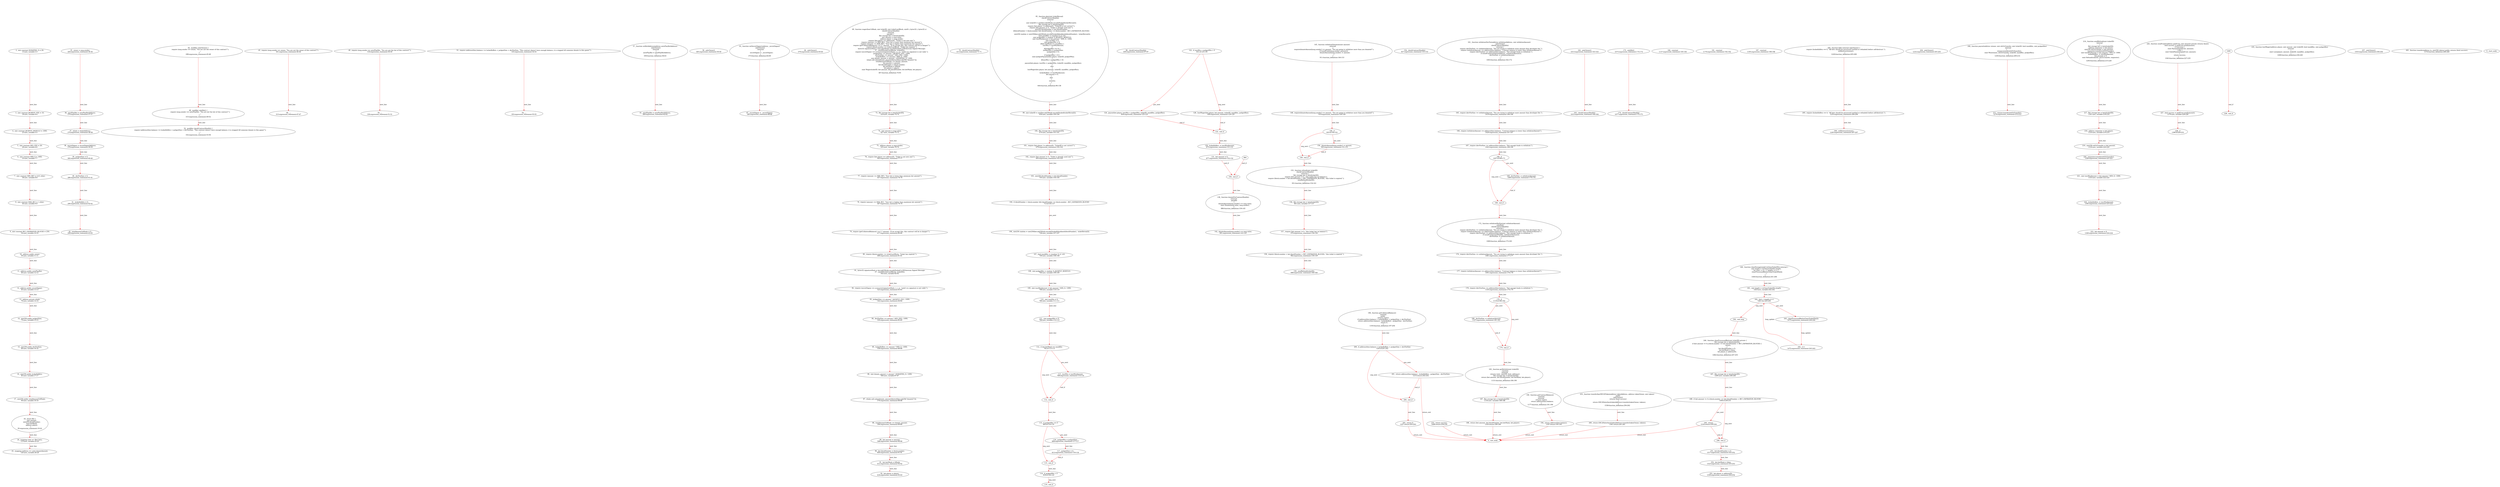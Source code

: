digraph  {
13 [label="2_ uint constant DONATING_X = 20;\n13-new_variable-3-3", method="", type_label=new_variable];
18 [label="3_ uint constant JACKPOT_FEE = 10;\n18-new_variable-4-4", method="", type_label=new_variable];
23 [label="4_ uint constant JACKPOT_MODULO = 1000;\n23-new_variable-5-5", method="", type_label=new_variable];
28 [label="5_ uint constant DEV_FEE = 20;\n28-new_variable-6-6", method="", type_label=new_variable];
33 [label="6_ uint constant WIN_X = 1900;\n33-new_variable-7-7", method="", type_label=new_variable];
38 [label="7_ uint constant MIN_BET = 0.01 ether;\n38-new_variable-8-8", method="", type_label=new_variable];
44 [label="8_ uint constant MAX_BET = 1 ether;\n44-new_variable-9-9", method="", type_label=new_variable];
50 [label="9_ uint constant BET_EXPIRATION_BLOCKS = 250;\n50-new_variable-10-10", method="", type_label=new_variable];
55 [label="10_ address public owner;\n55-new_variable-11-11", method="", type_label=new_variable];
60 [label="11_ address public autoPlayBot;\n60-new_variable-12-12", method="", type_label=new_variable];
65 [label="12_ address public secretSigner;\n65-new_variable-13-13", method="", type_label=new_variable];
70 [label="13_ address private whale;\n70-new_variable-14-14", method="", type_label=new_variable];
75 [label="14_ uint256 public jackpotSize;\n75-new_variable-15-15", method="", type_label=new_variable];
80 [label="15_ uint256 public devFeeSize;\n80-new_variable-16-16", method="", type_label=new_variable];
85 [label="16_ uint256 public lockedInBets;\n85-new_variable-17-17", method="", type_label=new_variable];
90 [label="17_ uint256 public totalAmountToWhale;\n90-new_variable-18-18", method="", type_label=new_variable];
95 [label="18_ struct Bet {\n        uint amount;\n        uint256 blockNumber;\n        bool betMask;\n        address player;\n    }\n95-expression_statement-19-24", method="Bet()", type_label=expression_statement];
113 [label="24_ mapping (uint => Bet) bets;\n113-new_variable-25-25", method="", type_label=new_variable];
120 [label="25_ mapping (address => uint) donateAmount;\n120-new_variable-26-26", method="", type_label=new_variable];
264 [label="35_ owner = msg.sender;\n264-expression_statement-36-36", method="", type_label=expression_statement];
270 [label="36_ autoPlayBot = autoPlayBotAddress;\n270-expression_statement-37-37", method="", type_label=expression_statement];
274 [label="37_ whale = whaleAddress;\n274-expression_statement-38-38", method="", type_label=expression_statement];
278 [label="38_ secretSigner = secretSignerAddress;\n278-expression_statement-39-39", method="", type_label=expression_statement];
282 [label="39_ jackpotSize = 0;\n282-expression_statement-40-40", method="", type_label=expression_statement];
286 [label="40_ devFeeSize = 0;\n286-expression_statement-41-41", method="", type_label=expression_statement];
290 [label="41_ lockedInBets = 0;\n290-expression_statement-42-42", method="", type_label=expression_statement];
294 [label="42_ totalAmountToWhale = 0;\n294-expression_statement-43-43", method="", type_label=expression_statement];
298 [label="44_ modifier onlyOwner() {\n        require (msg.sender == owner, \"You are not the owner of this contract!\");\n        _;\n    }\n298-expression_statement-45-48", method="", type_label=expression_statement];
301 [label="45_ require (msg.sender == owner, \"You are not the owner of this contract!\");\n301-expression_statement-46-46", method="", type_label=expression_statement];
313 [label="46_ _;\n313-expression_statement-47-47", method="", type_label=expression_statement];
315 [label="48_ modifier onlyBot() {\n        require (msg.sender == autoPlayBot, \"You are not the bot of this contract!\");\n        _;\n    }\n315-expression_statement-49-52", method="", type_label=expression_statement];
318 [label="49_ require (msg.sender == autoPlayBot, \"You are not the bot of this contract!\");\n318-expression_statement-50-50", method="", type_label=expression_statement];
330 [label="50_ _;\n330-expression_statement-51-51", method="", type_label=expression_statement];
332 [label="52_ modifier checkContractHealth() {\n        require (address(this).balance >= lockedInBets + jackpotSize + devFeeSize, \"This contract doesn't have enough balance, it is stopped till someone donate to this game!\");\n        _;\n    }\n332-expression_statement-53-56", method="", type_label=expression_statement];
335 [label="53_ require (address(this).balance >= lockedInBets + jackpotSize + devFeeSize, \"This contract doesn't have enough balance, it is stopped till someone donate to this game!\");\n335-expression_statement-54-54", method="", type_label=expression_statement];
353 [label="54_ _;\n353-expression_statement-55-55", method="", type_label=expression_statement];
359 [label="57_ function setBotAddress(address autoPlayBotAddress)\n    onlyOwner() \n    external \n    {\n        autoPlayBot = autoPlayBotAddress;\n    }\n359-function_definition-58-63", method="setBotAddress(address autoPlayBotAddress)", type_label=function_definition];
365 [label="58_ onlyOwner()\n365-expression_statement-59-59", method="setBotAddress(address autoPlayBotAddress)", type_label=expression_statement];
369 [label="61_ autoPlayBot = autoPlayBotAddress;\n369-expression_statement-62-62", method="setBotAddress(address autoPlayBotAddress)", type_label=expression_statement];
373 [label="63_ function setSecretSigner(address _secretSigner)\n    onlyOwner()  \n    external\n    {\n        secretSigner = _secretSigner;\n    }\n373-function_definition-64-69", method="setSecretSigner(address _secretSigner)", type_label=function_definition];
379 [label="64_ onlyOwner()\n379-expression_statement-65-65", method="setSecretSigner(address _secretSigner)", type_label=expression_statement];
383 [label="67_ secretSigner = _secretSigner;\n383-expression_statement-68-68", method="setSecretSigner(address _secretSigner)", type_label=expression_statement];
387 [label="69_ function wager(bool bMask, uint ticketID, uint ticketLastBlock, uint8 v, bytes32 r, bytes32 s)  \n    checkContractHealth()\n    external\n    payable { \n        Bet storage bet = bets[ticketID];\n        uint amount = msg.value;\n        address player = msg.sender;\n        require (bet.player == address(0), \"Ticket is not new one!\");\n        require (amount >= MIN_BET, \"Your bet is lower than minimum bet amount\");\n        require (amount <= MAX_BET, \"Your bet is higher than maximum bet amount\");\n        require (getCollateralBalance() >= 2 * amount, \"If we accept this, this contract will be in danger!\");\n        require (block.number <= ticketLastBlock, \"Ticket has expired.\");\n        bytes32 signatureHash = keccak256(abi.encodePacked('\x19Ethereum Signed Message:\n37', uint40(ticketLastBlock), ticketID));\n        require (secretSigner == ecrecover(signatureHash, v, r, s), \"web3 vrs signature is not valid.\");\n        jackpotSize += amount * JACKPOT_FEE / 1000;\n        devFeeSize += amount * DEV_FEE / 1000;\n        lockedInBets += amount * WIN_X / 1000;\n        uint donate_amount = amount * DONATING_X / 1000;\n        whale.call.value(donate_amount)(bytes4(keccak256(\"donate()\")));\n        totalAmountToWhale += donate_amount;\n        bet.amount = amount;\n        bet.blockNumber = block.number;\n        bet.betMask = bMask;\n        bet.player = player;\n        emit Wager(ticketID, bet.amount, bet.blockNumber, bet.betMask, bet.player);\n    }\n387-function_definition-70-95", method="wager(bool bMask,uint ticketID,uint ticketLastBlock,uint8 v,bytes32 r,bytes32 s)", type_label=function_definition];
413 [label="70_ checkContractHealth()\n413-expression_statement-71-71", method="wager(bool bMask,uint ticketID,uint ticketLastBlock,uint8 v,bytes32 r,bytes32 s)", type_label=expression_statement];
418 [label="73_ Bet storage bet = bets[ticketID];\n418-new_variable-74-74", method="wager(bool bMask,uint ticketID,uint ticketLastBlock,uint8 v,bytes32 r,bytes32 s)", type_label=new_variable];
427 [label="74_ uint amount = msg.value;\n427-new_variable-75-75", method="wager(bool bMask,uint ticketID,uint ticketLastBlock,uint8 v,bytes32 r,bytes32 s)", type_label=new_variable];
435 [label="75_ address player = msg.sender;\n435-new_variable-76-76", method="wager(bool bMask,uint ticketID,uint ticketLastBlock,uint8 v,bytes32 r,bytes32 s)", type_label=new_variable];
443 [label="76_ require (bet.player == address(0), \"Ticket is not new one!\");\n443-expression_statement-77-77", method="wager(bool bMask,uint ticketID,uint ticketLastBlock,uint8 v,bytes32 r,bytes32 s)", type_label=expression_statement];
457 [label="77_ require (amount >= MIN_BET, \"Your bet is lower than minimum bet amount\");\n457-expression_statement-78-78", method="wager(bool bMask,uint ticketID,uint ticketLastBlock,uint8 v,bytes32 r,bytes32 s)", type_label=expression_statement];
467 [label="78_ require (amount <= MAX_BET, \"Your bet is higher than maximum bet amount\");\n467-expression_statement-79-79", method="wager(bool bMask,uint ticketID,uint ticketLastBlock,uint8 v,bytes32 r,bytes32 s)", type_label=expression_statement];
477 [label="79_ require (getCollateralBalance() >= 2 * amount, \"If we accept this, this contract will be in danger!\");\n477-expression_statement-80-80", method="wager(bool bMask,uint ticketID,uint ticketLastBlock,uint8 v,bytes32 r,bytes32 s)", type_label=expression_statement];
490 [label="80_ require (block.number <= ticketLastBlock, \"Ticket has expired.\");\n490-expression_statement-81-81", method="wager(bool bMask,uint ticketID,uint ticketLastBlock,uint8 v,bytes32 r,bytes32 s)", type_label=expression_statement];
502 [label="81_ bytes32 signatureHash = keccak256(abi.encodePacked('\x19Ethereum Signed Message:\n37', uint40(ticketLastBlock), ticketID));\n502-new_variable-82-82", method="wager(bool bMask,uint ticketID,uint ticketLastBlock,uint8 v,bytes32 r,bytes32 s)", type_label=new_variable];
523 [label="82_ require (secretSigner == ecrecover(signatureHash, v, r, s), \"web3 vrs signature is not valid.\");\n523-expression_statement-83-83", method="wager(bool bMask,uint ticketID,uint ticketLastBlock,uint8 v,bytes32 r,bytes32 s)", type_label=expression_statement];
542 [label="83_ jackpotSize += amount * JACKPOT_FEE / 1000;\n542-expression_statement-84-84", method="wager(bool bMask,uint ticketID,uint ticketLastBlock,uint8 v,bytes32 r,bytes32 s)", type_label=expression_statement];
550 [label="84_ devFeeSize += amount * DEV_FEE / 1000;\n550-expression_statement-85-85", method="wager(bool bMask,uint ticketID,uint ticketLastBlock,uint8 v,bytes32 r,bytes32 s)", type_label=expression_statement];
558 [label="85_ lockedInBets += amount * WIN_X / 1000;\n558-expression_statement-86-86", method="wager(bool bMask,uint ticketID,uint ticketLastBlock,uint8 v,bytes32 r,bytes32 s)", type_label=expression_statement];
566 [label="86_ uint donate_amount = amount * DONATING_X / 1000;\n566-new_variable-87-87", method="wager(bool bMask,uint ticketID,uint ticketLastBlock,uint8 v,bytes32 r,bytes32 s)", type_label=new_variable];
576 [label="87_ whale.call.value(donate_amount)(bytes4(keccak256(\"donate()\")));\n576-expression_statement-88-88", method="wager(bool bMask,uint ticketID,uint ticketLastBlock,uint8 v,bytes32 r,bytes32 s)", type_label=expression_statement];
594 [label="88_ totalAmountToWhale += donate_amount;\n594-expression_statement-89-89", method="wager(bool bMask,uint ticketID,uint ticketLastBlock,uint8 v,bytes32 r,bytes32 s)", type_label=expression_statement];
598 [label="89_ bet.amount = amount;\n598-expression_statement-90-90", method="wager(bool bMask,uint ticketID,uint ticketLastBlock,uint8 v,bytes32 r,bytes32 s)", type_label=expression_statement];
604 [label="90_ bet.blockNumber = block.number;\n604-expression_statement-91-91", method="wager(bool bMask,uint ticketID,uint ticketLastBlock,uint8 v,bytes32 r,bytes32 s)", type_label=expression_statement];
612 [label="91_ bet.betMask = bMask;\n612-expression_statement-92-92", method="wager(bool bMask,uint ticketID,uint ticketLastBlock,uint8 v,bytes32 r,bytes32 s)", type_label=expression_statement];
618 [label="92_ bet.player = player;\n618-expression_statement-93-93", method="wager(bool bMask,uint ticketID,uint ticketLastBlock,uint8 v,bytes32 r,bytes32 s)", type_label=expression_statement];
644 [label="95_ function play(uint ticketReveal)\n    checkContractHealth()\n    external\n    {\n        uint ticketID = uint(keccak256(abi.encodePacked(ticketReveal)));\n        Bet storage bet = bets[ticketID];\n        require (bet.player != address(0), \"TicketID is not correct!\");\n        require (bet.amount != 0, \"Ticket is already used one!\");\n        uint256 blockNumber = bet.blockNumber;\n        if(blockNumber < block.number && blockNumber >= block.number - BET_EXPIRATION_BLOCKS)\n        {\n            uint256 random = uint256(keccak256(abi.encodePacked(blockhash(blockNumber),  ticketReveal)));\n            bool maskRes = (random % 2) !=0;\n            uint jackpotRes = random % JACKPOT_MODULO;\n            uint tossWinAmount = bet.amount * WIN_X / 1000;\n            uint tossWin = 0;\n            uint jackpotWin = 0;\n            if(bet.betMask == maskRes) {\n                tossWin = tossWinAmount;\n            }\n            if(jackpotRes == 0) {\n                jackpotWin = jackpotSize;\n                jackpotSize = 0;\n            }\n            if (jackpotWin > 0) {\n                emit JackpotPayment(bet.player, ticketID, jackpotWin);\n            }\n            if(tossWin + jackpotWin > 0)\n            {\n                payout(bet.player, tossWin + jackpotWin, ticketID, maskRes, jackpotRes);\n            }\n            else \n            {\n                loseWager(bet.player, bet.amount, ticketID, maskRes, jackpotRes);\n            }\n            lockedInBets -= tossWinAmount;\n            bet.amount = 0;\n        }\n        else\n        {\n            revert();\n        }\n    }\n644-function_definition-96-138", method="play(uint ticketReveal)", type_label=function_definition];
650 [label="96_ checkContractHealth()\n650-expression_statement-97-97", method="play(uint ticketReveal)", type_label=expression_statement];
654 [label="99_ uint ticketID = uint(keccak256(abi.encodePacked(ticketReveal)));\n654-new_variable-100-100", method="play(uint ticketReveal)", type_label=new_variable];
670 [label="100_ Bet storage bet = bets[ticketID];\n670-new_variable-101-101", method="play(uint ticketReveal)", type_label=new_variable];
679 [label="101_ require (bet.player != address(0), \"TicketID is not correct!\");\n679-expression_statement-102-102", method="play(uint ticketReveal)", type_label=expression_statement];
693 [label="102_ require (bet.amount != 0, \"Ticket is already used one!\");\n693-expression_statement-103-103", method="play(uint ticketReveal)", type_label=expression_statement];
705 [label="103_ uint256 blockNumber = bet.blockNumber;\n705-new_variable-104-104", method="play(uint ticketReveal)", type_label=new_variable];
713 [label="104_ if_blockNumber < block.number && blockNumber >= block.number - BET_EXPIRATION_BLOCKS\n713-if-105-137", method="play(uint ticketReveal)", type_label=if];
2300 [label="104_ end_if", method="play(uint ticketReveal)", type_label=end_if];
728 [label="106_ uint256 random = uint256(keccak256(abi.encodePacked(blockhash(blockNumber),  ticketReveal)));\n728-new_variable-107-107", method="play(uint ticketReveal)", type_label=new_variable];
749 [label="107_ bool maskRes = (random % 2) !=0;\n749-new_variable-108-108", method="play(uint ticketReveal)", type_label=new_variable];
760 [label="108_ uint jackpotRes = random % JACKPOT_MODULO;\n760-new_variable-109-109", method="play(uint ticketReveal)", type_label=new_variable];
768 [label="109_ uint tossWinAmount = bet.amount * WIN_X / 1000;\n768-new_variable-110-110", method="play(uint ticketReveal)", type_label=new_variable];
780 [label="110_ uint tossWin = 0;\n780-new_variable-111-111", method="play(uint ticketReveal)", type_label=new_variable];
786 [label="111_ uint jackpotWin = 0;\n786-new_variable-112-112", method="play(uint ticketReveal)", type_label=new_variable];
792 [label="112_ if_bet.betMask == maskRes\n792-if-113-115", method="play(uint ticketReveal)", type_label=if];
2379 [label="112_ end_if", method="play(uint ticketReveal)", type_label=end_if];
799 [label="113_ tossWin = tossWinAmount;\n799-expression_statement-114-114", method="play(uint ticketReveal)", type_label=expression_statement];
803 [label="115_ if_jackpotRes == 0\n803-if-116-119", method="play(uint ticketReveal)", type_label=if];
2390 [label="115_ end_if", method="play(uint ticketReveal)", type_label=end_if];
808 [label="116_ jackpotWin = jackpotSize;\n808-expression_statement-117-117", method="play(uint ticketReveal)", type_label=expression_statement];
812 [label="117_ jackpotSize = 0;\n812-expression_statement-118-118", method="play(uint ticketReveal)", type_label=expression_statement];
816 [label="119_ if_jackpotWin > 0\n816-if-120-122", method="play(uint ticketReveal)", type_label=if];
2403 [label="119_ end_if", method="play(uint ticketReveal)", type_label=end_if];
831 [label="122_ if_tossWin + jackpotWin > 0\n831-if-123-130", method="play(uint ticketReveal)", type_label=if];
2418 [label="122_ end_if", method="play(uint ticketReveal)", type_label=end_if];
838 [label="124_ payout(bet.player, tossWin + jackpotWin, ticketID, maskRes, jackpotRes);\n838-expression_statement-125-125", method="play(uint ticketReveal)", type_label=expression_statement];
856 [label="128_ loseWager(bet.player, bet.amount, ticketID, maskRes, jackpotRes);\n856-expression_statement-129-129", method="play(uint ticketReveal)", type_label=expression_statement];
873 [label="130_ lockedInBets -= tossWinAmount;\n873-expression_statement-131-131", method="play(uint ticketReveal)", type_label=expression_statement];
877 [label="131_ bet.amount = 0;\n877-expression_statement-132-132", method="play(uint ticketReveal)", type_label=expression_statement];
886 [label="138_ function donateForContractHealth()\n    external \n    payable\n    {\n        donateAmount[msg.sender] += msg.value;\n        emit Donate(msg.value, msg.sender);\n    }\n886-function_definition-139-145", method="donateForContractHealth()", type_label=function_definition];
891 [label="142_ donateAmount[msg.sender] += msg.value;\n891-expression_statement-143-143", method="donateForContractHealth()", type_label=expression_statement];
911 [label="145_ function withdrawDonation(uint amount)\n    external \n    {\n        require(donateAmount[msg.sender] >= amount, \"You are going to withdraw more than you donated!\");\n        if (sendFunds(msg.sender, amount)){\n            donateAmount[msg.sender] -= amount;\n        }\n    }\n911-function_definition-146-153", method="withdrawDonation(uint amount)", type_label=function_definition];
919 [label="148_ require(donateAmount[msg.sender] >= amount, \"You are going to withdraw more than you donated!\");\n919-expression_statement-149-149", method="withdrawDonation(uint amount)", type_label=expression_statement];
933 [label="149_ if\n933-if-150-152", method="withdrawDonation(uint amount)", type_label=if];
2520 [label="149_ end_if", method="withdrawDonation(uint amount)", type_label=end_if];
943 [label="150_ donateAmount[msg.sender] -= amount;\n943-expression_statement-151-151", method="withdrawDonation(uint amount)", type_label=expression_statement];
951 [label="153_ function refund(uint ticketID)\n    checkContractHealth()\n    external {\n        Bet storage bet = bets[ticketID];\n        require (bet.amount != 0, \"this ticket has no balance\");\n        require (block.number > bet.blockNumber + BET_EXPIRATION_BLOCKS, \"this ticket is expired.\");\n        sendRefund(ticketID);\n    }\n951-function_definition-154-161", method="refund(uint ticketID)", type_label=function_definition];
957 [label="154_ checkContractHealth()\n957-expression_statement-155-155", method="refund(uint ticketID)", type_label=expression_statement];
961 [label="156_ Bet storage bet = bets[ticketID];\n961-new_variable-157-157", method="refund(uint ticketID)", type_label=new_variable];
970 [label="157_ require (bet.amount != 0, \"this ticket has no balance\");\n970-expression_statement-158-158", method="refund(uint ticketID)", type_label=expression_statement];
982 [label="158_ require (block.number > bet.blockNumber + BET_EXPIRATION_BLOCKS, \"this ticket is expired.\");\n982-expression_statement-159-159", method="refund(uint ticketID)", type_label=expression_statement];
998 [label="159_ sendRefund(ticketID);\n998-expression_statement-160-160", method="refund(uint ticketID)", type_label=expression_statement];
1003 [label="161_ function withdrawDevFee(address withdrawAddress, uint withdrawAmount)\n    onlyOwner()\n    checkContractHealth() \n    external {\n        require (devFeeSize >= withdrawAmount, \"You are trying to withdraw more amount than developer fee.\");\n        require (withdrawAmount <= address(this).balance, \"Contract balance is lower than withdrawAmount\");\n        require (devFeeSize <= address(this).balance, \"Not enough funds to withdraw.\");\n        if (sendFunds(withdrawAddress, withdrawAmount)){\n            devFeeSize -= withdrawAmount;\n        }\n    }\n1003-function_definition-162-172", method="withdrawDevFee(address withdrawAddress,uint withdrawAmount)", type_label=function_definition];
1013 [label="162_ onlyOwner()\n1013-expression_statement-163-163", method="withdrawDevFee(address withdrawAddress,uint withdrawAmount)", type_label=expression_statement];
1015 [label="163_ checkContractHealth()\n1015-expression_statement-164-164", method="withdrawDevFee(address withdrawAddress,uint withdrawAmount)", type_label=expression_statement];
1019 [label="165_ require (devFeeSize >= withdrawAmount, \"You are trying to withdraw more amount than developer fee.\");\n1019-expression_statement-166-166", method="withdrawDevFee(address withdrawAddress,uint withdrawAmount)", type_label=expression_statement];
1029 [label="166_ require (withdrawAmount <= address(this).balance, \"Contract balance is lower than withdrawAmount\");\n1029-expression_statement-167-167", method="withdrawDevFee(address withdrawAddress,uint withdrawAmount)", type_label=expression_statement];
1043 [label="167_ require (devFeeSize <= address(this).balance, \"Not enough funds to withdraw.\");\n1043-expression_statement-168-168", method="withdrawDevFee(address withdrawAddress,uint withdrawAmount)", type_label=expression_statement];
1057 [label="168_ if\n1057-if-169-171", method="withdrawDevFee(address withdrawAddress,uint withdrawAmount)", type_label=if];
2644 [label="168_ end_if", method="withdrawDevFee(address withdrawAddress,uint withdrawAmount)", type_label=end_if];
1065 [label="169_ devFeeSize -= withdrawAmount;\n1065-expression_statement-170-170", method="withdrawDevFee(address withdrawAddress,uint withdrawAmount)", type_label=expression_statement];
1069 [label="172_ function withdrawBotFee(uint withdrawAmount)\n    onlyBot()\n    checkContractHealth() \n    external {\n        require (devFeeSize >= withdrawAmount, \"You are trying to withdraw more amount than developer fee.\");\n        require (withdrawAmount <= address(this).balance, \"Contract balance is lower than withdrawAmount\");\n        require (devFeeSize <= address(this).balance, \"Not enough funds to withdraw.\");\n        if (sendFunds(autoPlayBot, withdrawAmount)){\n            devFeeSize -= withdrawAmount;\n        }\n    }\n1069-function_definition-173-183", method="withdrawBotFee(uint withdrawAmount)", type_label=function_definition];
1075 [label="173_ onlyBot()\n1075-expression_statement-174-174", method="withdrawBotFee(uint withdrawAmount)", type_label=expression_statement];
1077 [label="174_ checkContractHealth()\n1077-expression_statement-175-175", method="withdrawBotFee(uint withdrawAmount)", type_label=expression_statement];
1081 [label="176_ require (devFeeSize >= withdrawAmount, \"You are trying to withdraw more amount than developer fee.\");\n1081-expression_statement-177-177", method="withdrawBotFee(uint withdrawAmount)", type_label=expression_statement];
1091 [label="177_ require (withdrawAmount <= address(this).balance, \"Contract balance is lower than withdrawAmount\");\n1091-expression_statement-178-178", method="withdrawBotFee(uint withdrawAmount)", type_label=expression_statement];
1105 [label="178_ require (devFeeSize <= address(this).balance, \"Not enough funds to withdraw.\");\n1105-expression_statement-179-179", method="withdrawBotFee(uint withdrawAmount)", type_label=expression_statement];
1119 [label="179_ if\n1119-if-180-182", method="withdrawBotFee(uint withdrawAmount)", type_label=if];
2706 [label="179_ end_if", method="withdrawBotFee(uint withdrawAmount)", type_label=end_if];
1127 [label="180_ devFeeSize -= withdrawAmount;\n1127-expression_statement-181-181", method="withdrawBotFee(uint withdrawAmount)", type_label=expression_statement];
1131 [label="183_ function getBetInfo(uint ticketID) \n    constant\n    external \n    returns (uint, uint256, bool, address){\n        Bet storage bet = bets[ticketID];\n        return (bet.amount, bet.blockNumber, bet.betMask, bet.player);\n    }\n1131-function_definition-184-190", method="getBetInfo(uint ticketID)", type_label=function_definition];
1137 [label="184_ constant\n1137-expression_statement-185-185", method="getBetInfo(uint ticketID)", type_label=expression_statement];
1154 [label="187_ Bet storage bet = bets[ticketID];\n1154-new_variable-188-188", method="getBetInfo(uint ticketID)", type_label=new_variable];
1163 [label="188_ return (bet.amount, bet.blockNumber, bet.betMask, bet.player);\n1163-return-189-189", method="getBetInfo(uint ticketID)", type_label=return];
1177 [label="190_ function getContractBalance() \n    constant\n    external \n    returns (uint){\n        return address(this).balance;\n    }\n1177-function_definition-191-196", method="getContractBalance()", type_label=function_definition];
1179 [label="191_ constant\n1179-expression_statement-192-192", method="getContractBalance()", type_label=expression_statement];
1187 [label="194_ return address(this).balance;\n1187-return-195-195", method="getContractBalance()", type_label=return];
1193 [label="196_ function getCollateralBalance() \n    constant\n    public \n    returns (uint){\n        if (address(this).balance > lockedInBets + jackpotSize + devFeeSize)\n            return address(this).balance - lockedInBets - jackpotSize - devFeeSize;\n        return 0;\n    }\n1193-function_definition-197-204", method="getCollateralBalance()", type_label=function_definition];
1195 [label="197_ constant\n1195-expression_statement-198-198", method="getCollateralBalance()", type_label=expression_statement];
1203 [label="200_ if_address(this).balance > lockedInBets + jackpotSize + devFeeSize\n1203-if-201-202", method="getCollateralBalance()", type_label=if];
2790 [label="200_ end_if", method="getCollateralBalance()", type_label=end_if];
1215 [label="201_ return address(this).balance - lockedInBets - jackpotSize - devFeeSize;\n1215-return-202-202", method="getCollateralBalance()", type_label=return];
1227 [label="202_ return 0;\n1227-return-203-203", method="getCollateralBalance()", type_label=return];
1229 [label="204_ function kill() external onlyOwner() {\n        require (lockedInBets == 0, \"All bets should be processed (settled or refunded) before self-destruct.\");\n        selfdestruct(owner);\n    }\n1229-function_definition-205-208", method="kill()", type_label=function_definition];
1232 [label="204_ onlyOwner()\n1232-expression_statement-205-205", method="kill()", type_label=expression_statement];
1235 [label="205_ require (lockedInBets == 0, \"All bets should be processed (settled or refunded) before self-destruct.\");\n1235-expression_statement-206-206", method="kill()", type_label=expression_statement];
1245 [label="206_ selfdestruct(owner);\n1245-expression_statement-207-207", method="kill()", type_label=expression_statement];
1250 [label="208_ function payout(address winner, uint ethToTransfer, uint ticketID, bool maskRes, uint jackpotRes) \n    internal \n    {        \n        winner.transfer(ethToTransfer);\n        emit Win(winner, ethToTransfer, ticketID, maskRes, jackpotRes);\n    }\n1250-function_definition-209-214", method="payout(address winner,uint ethToTransfer,uint ticketID,bool maskRes,uint jackpotRes)", type_label=function_definition];
1274 [label="211_ winner.transfer(ethToTransfer);\n1274-expression_statement-212-212", method="payout(address winner,uint ethToTransfer,uint ticketID,bool maskRes,uint jackpotRes)", type_label=expression_statement];
1293 [label="214_ function sendRefund(uint ticketID) \n    internal \n    {\n        Bet storage bet = bets[ticketID];\n        address requester = bet.player;\n        uint256 ethToTransfer = bet.amount;        \n        requester.transfer(ethToTransfer);\n        uint tossWinAmount = bet.amount * WIN_X / 1000;\n        lockedInBets -= tossWinAmount;\n        bet.amount = 0;\n        emit Refund(ticketID, ethToTransfer, requester);\n    }\n1293-function_definition-215-226", method="sendRefund(uint ticketID)", type_label=function_definition];
1301 [label="217_ Bet storage bet = bets[ticketID];\n1301-new_variable-218-218", method="sendRefund(uint ticketID)", type_label=new_variable];
1310 [label="218_ address requester = bet.player;\n1310-new_variable-219-219", method="sendRefund(uint ticketID)", type_label=new_variable];
1318 [label="219_ uint256 ethToTransfer = bet.amount;\n1318-new_variable-220-220", method="sendRefund(uint ticketID)", type_label=new_variable];
1326 [label="220_ requester.transfer(ethToTransfer);\n1326-expression_statement-221-221", method="sendRefund(uint ticketID)", type_label=expression_statement];
1333 [label="221_ uint tossWinAmount = bet.amount * WIN_X / 1000;\n1333-new_variable-222-222", method="sendRefund(uint ticketID)", type_label=new_variable];
1345 [label="222_ lockedInBets -= tossWinAmount;\n1345-expression_statement-223-223", method="sendRefund(uint ticketID)", type_label=expression_statement];
1349 [label="223_ bet.amount = 0;\n1349-expression_statement-224-224", method="sendRefund(uint ticketID)", type_label=expression_statement];
1363 [label="226_ function sendFunds(address paidUser, uint amount) private returns (bool){\n        bool success = paidUser.send(amount);\n        if (success) {\n            emit Payment(paidUser, amount);\n        } else {\n            emit FailedPayment(paidUser, amount);\n        }\n        return success;\n    }\n1363-function_definition-227-235", method="sendFunds(address paidUser,uint amount)", type_label=function_definition];
1379 [label="227_ bool success = paidUser.send(amount);\n1379-new_variable-228-228", method="sendFunds(address paidUser,uint amount)", type_label=new_variable];
1390 [label="228_ if\n1390-if-229-233", method="sendFunds(address paidUser,uint amount)", type_label=if];
2977 [label="228_ end_if", method="sendFunds(address paidUser,uint amount)", type_label=end_if];
1406 [label="233_ return success;\n1406-return-234-234", method="sendFunds(address paidUser,uint amount)", type_label=return];
1408 [label="235_ function loseWager(address player, uint amount, uint ticketID, bool maskRes, uint jackpotRes) \n    internal \n    {\n        emit Lose(player, amount, ticketID, maskRes, jackpotRes);\n    }\n1408-function_definition-236-240", method="loseWager(address player,uint amount,uint ticketID,bool maskRes,uint jackpotRes)", type_label=function_definition];
1444 [label="240_ function clearStorage(uint[] toCleanTicketIDs) external {\n        uint length = toCleanTicketIDs.length;\n        for (uint i = 0; i < length; i++) {\n            clearProcessedBet(toCleanTicketIDs[i]);\n        }\n    }\n1444-function_definition-241-246", method="clearStorage(uint[] toCleanTicketIDs)", type_label=function_definition];
1453 [label="241_ uint length = toCleanTicketIDs.length;\n1453-new_variable-242-242", method="clearStorage(uint[] toCleanTicketIDs)", type_label=new_variable];
1461 [label="242_ for(i < length;;i++)\n1461-for-243-245", method="clearStorage(uint[] toCleanTicketIDs)", type_label=for];
3048 [label="242_ end_loop", method="clearStorage(uint[] toCleanTicketIDs)", type_label=end_loop];
1472 [label="242_ i++\n1472-expression_statement-243-243", method="clearStorage(uint[] toCleanTicketIDs)", type_label=expression_statement];
1475 [label="243_ clearProcessedBet(toCleanTicketIDs[i]);\n1475-expression_statement-244-244", method="clearStorage(uint[] toCleanTicketIDs)", type_label=expression_statement];
1482 [label="246_ function clearProcessedBet(uint ticketID) private {\n        Bet storage bet = bets[ticketID];\n        if (bet.amount != 0 || block.number <= bet.blockNumber + BET_EXPIRATION_BLOCKS) {\n            return;\n        }\n        bet.blockNumber = 0;\n        bet.betMask = false;\n        bet.player = address(0);\n    }\n1482-function_definition-247-255", method="clearProcessedBet(uint ticketID)", type_label=function_definition];
1490 [label="247_ Bet storage bet = bets[ticketID];\n1490-new_variable-248-248", method="clearProcessedBet(uint ticketID)", type_label=new_variable];
1499 [label="248_ if_bet.amount != 0 || block.number <= bet.blockNumber + BET_EXPIRATION_BLOCKS\n1499-if-249-251", method="clearProcessedBet(uint ticketID)", type_label=if];
3086 [label="248_ end_if", method="clearProcessedBet(uint ticketID)", type_label=end_if];
1516 [label="249_ return;\n1516-return-250-250", method="clearProcessedBet(uint ticketID)", type_label=return];
1517 [label="251_ bet.blockNumber = 0;\n1517-expression_statement-252-252", method="clearProcessedBet(uint ticketID)", type_label=expression_statement];
1523 [label="252_ bet.betMask = false;\n1523-expression_statement-253-253", method="clearProcessedBet(uint ticketID)", type_label=expression_statement];
1530 [label="253_ bet.player = address(0);\n1530-expression_statement-254-254", method="clearProcessedBet(uint ticketID)", type_label=expression_statement];
1538 [label="255_ function transferAnyERC20Token(address tokenAddress, address tokenOwner, uint tokens) \n    public \n    onlyOwner() \n    returns (bool success) \n    {\n        return ERC20Interface(tokenAddress).transfer(tokenOwner, tokens);\n    }\n1538-function_definition-256-262", method="transferAnyERC20Token(address tokenAddress,address tokenOwner,uint tokens)", type_label=function_definition];
1553 [label="257_ onlyOwner()\n1553-expression_statement-258-258", method="transferAnyERC20Token(address tokenAddress,address tokenOwner,uint tokens)", type_label=expression_statement];
1561 [label="260_ return ERC20Interface(tokenAddress).transfer(tokenOwner, tokens);\n1561-return-261-261", method="transferAnyERC20Token(address tokenAddress,address tokenOwner,uint tokens)", type_label=return];
1576 [label="265_ function transfer(address to, uint256 tokens) public returns (bool success);\n1576-function_definition-266-266", method="transfer(address to,uint256 tokens)", type_label=function_definition];
1 [label="0_ start_node", method="", type_label=start];
2 [label="0_ exit_node", method="", type_label=exit];
884;
1400;
13 -> 18  [color=red, controlflow_type=next_line, edge_type=CFG_edge, key=0, label=next_line];
18 -> 23  [color=red, controlflow_type=next_line, edge_type=CFG_edge, key=0, label=next_line];
23 -> 28  [color=red, controlflow_type=next_line, edge_type=CFG_edge, key=0, label=next_line];
28 -> 33  [color=red, controlflow_type=next_line, edge_type=CFG_edge, key=0, label=next_line];
33 -> 38  [color=red, controlflow_type=next_line, edge_type=CFG_edge, key=0, label=next_line];
38 -> 44  [color=red, controlflow_type=next_line, edge_type=CFG_edge, key=0, label=next_line];
44 -> 50  [color=red, controlflow_type=next_line, edge_type=CFG_edge, key=0, label=next_line];
50 -> 55  [color=red, controlflow_type=next_line, edge_type=CFG_edge, key=0, label=next_line];
55 -> 60  [color=red, controlflow_type=next_line, edge_type=CFG_edge, key=0, label=next_line];
60 -> 65  [color=red, controlflow_type=next_line, edge_type=CFG_edge, key=0, label=next_line];
65 -> 70  [color=red, controlflow_type=next_line, edge_type=CFG_edge, key=0, label=next_line];
70 -> 75  [color=red, controlflow_type=next_line, edge_type=CFG_edge, key=0, label=next_line];
75 -> 80  [color=red, controlflow_type=next_line, edge_type=CFG_edge, key=0, label=next_line];
80 -> 85  [color=red, controlflow_type=next_line, edge_type=CFG_edge, key=0, label=next_line];
85 -> 90  [color=red, controlflow_type=next_line, edge_type=CFG_edge, key=0, label=next_line];
90 -> 95  [color=red, controlflow_type=next_line, edge_type=CFG_edge, key=0, label=next_line];
95 -> 113  [color=red, controlflow_type=next_line, edge_type=CFG_edge, key=0, label=next_line];
113 -> 120  [color=red, controlflow_type=next_line, edge_type=CFG_edge, key=0, label=next_line];
264 -> 270  [color=red, controlflow_type=next_line, edge_type=CFG_edge, key=0, label=next_line];
270 -> 274  [color=red, controlflow_type=next_line, edge_type=CFG_edge, key=0, label=next_line];
274 -> 278  [color=red, controlflow_type=next_line, edge_type=CFG_edge, key=0, label=next_line];
278 -> 282  [color=red, controlflow_type=next_line, edge_type=CFG_edge, key=0, label=next_line];
282 -> 286  [color=red, controlflow_type=next_line, edge_type=CFG_edge, key=0, label=next_line];
286 -> 290  [color=red, controlflow_type=next_line, edge_type=CFG_edge, key=0, label=next_line];
290 -> 294  [color=red, controlflow_type=next_line, edge_type=CFG_edge, key=0, label=next_line];
298 -> 315  [color=red, controlflow_type=next_line, edge_type=CFG_edge, key=0, label=next_line];
301 -> 313  [color=red, controlflow_type=next_line, edge_type=CFG_edge, key=0, label=next_line];
315 -> 332  [color=red, controlflow_type=next_line, edge_type=CFG_edge, key=0, label=next_line];
318 -> 330  [color=red, controlflow_type=next_line, edge_type=CFG_edge, key=0, label=next_line];
335 -> 353  [color=red, controlflow_type=next_line, edge_type=CFG_edge, key=0, label=next_line];
359 -> 369  [color=red, controlflow_type=next_line, edge_type=CFG_edge, key=0, label=next_line];
373 -> 383  [color=red, controlflow_type=next_line, edge_type=CFG_edge, key=0, label=next_line];
387 -> 418  [color=red, controlflow_type=next_line, edge_type=CFG_edge, key=0, label=next_line];
418 -> 427  [color=red, controlflow_type=next_line, edge_type=CFG_edge, key=0, label=next_line];
427 -> 435  [color=red, controlflow_type=next_line, edge_type=CFG_edge, key=0, label=next_line];
435 -> 443  [color=red, controlflow_type=next_line, edge_type=CFG_edge, key=0, label=next_line];
443 -> 457  [color=red, controlflow_type=next_line, edge_type=CFG_edge, key=0, label=next_line];
457 -> 467  [color=red, controlflow_type=next_line, edge_type=CFG_edge, key=0, label=next_line];
467 -> 477  [color=red, controlflow_type=next_line, edge_type=CFG_edge, key=0, label=next_line];
477 -> 490  [color=red, controlflow_type=next_line, edge_type=CFG_edge, key=0, label=next_line];
490 -> 502  [color=red, controlflow_type=next_line, edge_type=CFG_edge, key=0, label=next_line];
502 -> 523  [color=red, controlflow_type=next_line, edge_type=CFG_edge, key=0, label=next_line];
523 -> 542  [color=red, controlflow_type=next_line, edge_type=CFG_edge, key=0, label=next_line];
542 -> 550  [color=red, controlflow_type=next_line, edge_type=CFG_edge, key=0, label=next_line];
550 -> 558  [color=red, controlflow_type=next_line, edge_type=CFG_edge, key=0, label=next_line];
558 -> 566  [color=red, controlflow_type=next_line, edge_type=CFG_edge, key=0, label=next_line];
566 -> 576  [color=red, controlflow_type=next_line, edge_type=CFG_edge, key=0, label=next_line];
576 -> 594  [color=red, controlflow_type=next_line, edge_type=CFG_edge, key=0, label=next_line];
594 -> 598  [color=red, controlflow_type=next_line, edge_type=CFG_edge, key=0, label=next_line];
598 -> 604  [color=red, controlflow_type=next_line, edge_type=CFG_edge, key=0, label=next_line];
604 -> 612  [color=red, controlflow_type=next_line, edge_type=CFG_edge, key=0, label=next_line];
612 -> 618  [color=red, controlflow_type=next_line, edge_type=CFG_edge, key=0, label=next_line];
644 -> 654  [color=red, controlflow_type=next_line, edge_type=CFG_edge, key=0, label=next_line];
654 -> 670  [color=red, controlflow_type=next_line, edge_type=CFG_edge, key=0, label=next_line];
670 -> 679  [color=red, controlflow_type=next_line, edge_type=CFG_edge, key=0, label=next_line];
679 -> 693  [color=red, controlflow_type=next_line, edge_type=CFG_edge, key=0, label=next_line];
693 -> 705  [color=red, controlflow_type=next_line, edge_type=CFG_edge, key=0, label=next_line];
705 -> 713  [color=red, controlflow_type=next_line, edge_type=CFG_edge, key=0, label=next_line];
713 -> 728  [color=red, controlflow_type=pos_next, edge_type=CFG_edge, key=0, label=pos_next];
2300 -> 886  [color=red, controlflow_type=next_line, edge_type=CFG_edge, key=0, label=next_line];
728 -> 749  [color=red, controlflow_type=next_line, edge_type=CFG_edge, key=0, label=next_line];
749 -> 760  [color=red, controlflow_type=next_line, edge_type=CFG_edge, key=0, label=next_line];
760 -> 768  [color=red, controlflow_type=next_line, edge_type=CFG_edge, key=0, label=next_line];
768 -> 780  [color=red, controlflow_type=next_line, edge_type=CFG_edge, key=0, label=next_line];
780 -> 786  [color=red, controlflow_type=next_line, edge_type=CFG_edge, key=0, label=next_line];
786 -> 792  [color=red, controlflow_type=next_line, edge_type=CFG_edge, key=0, label=next_line];
792 -> 799  [color=red, controlflow_type=pos_next, edge_type=CFG_edge, key=0, label=pos_next];
792 -> 2379  [color=red, controlflow_type=neg_next, edge_type=CFG_edge, key=0, label=neg_next];
2379 -> 803  [color=red, controlflow_type=next_line, edge_type=CFG_edge, key=0, label=next_line];
799 -> 2379  [color=red, controlflow_type=end_if, edge_type=CFG_edge, key=0, label=end_if];
803 -> 808  [color=red, controlflow_type=pos_next, edge_type=CFG_edge, key=0, label=pos_next];
803 -> 2390  [color=red, controlflow_type=neg_next, edge_type=CFG_edge, key=0, label=neg_next];
2390 -> 816  [color=red, controlflow_type=next_line, edge_type=CFG_edge, key=0, label=next_line];
808 -> 812  [color=red, controlflow_type=next_line, edge_type=CFG_edge, key=0, label=next_line];
812 -> 2390  [color=red, controlflow_type=end_if, edge_type=CFG_edge, key=0, label=end_if];
816 -> 2403  [color=red, controlflow_type=neg_next, edge_type=CFG_edge, key=0, label=neg_next];
831 -> 838  [color=red, controlflow_type=pos_next, edge_type=CFG_edge, key=0, label=pos_next];
831 -> 856  [color=red, controlflow_type=neg_next, edge_type=CFG_edge, key=0, label=neg_next];
2418 -> 873  [color=red, controlflow_type=next_line, edge_type=CFG_edge, key=0, label=next_line];
838 -> 2418  [color=red, controlflow_type=end_if, edge_type=CFG_edge, key=0, label=end_if];
856 -> 2418  [color=red, controlflow_type=end_if, edge_type=CFG_edge, key=0, label=end_if];
873 -> 877  [color=red, controlflow_type=next_line, edge_type=CFG_edge, key=0, label=next_line];
877 -> 2300  [color=red, controlflow_type=end_if, edge_type=CFG_edge, key=0, label=end_if];
886 -> 891  [color=red, controlflow_type=next_line, edge_type=CFG_edge, key=0, label=next_line];
911 -> 919  [color=red, controlflow_type=next_line, edge_type=CFG_edge, key=0, label=next_line];
919 -> 933  [color=red, controlflow_type=next_line, edge_type=CFG_edge, key=0, label=next_line];
933 -> 943  [color=red, controlflow_type=pos_next, edge_type=CFG_edge, key=0, label=pos_next];
933 -> 2520  [color=red, controlflow_type=neg_next, edge_type=CFG_edge, key=0, label=neg_next];
2520 -> 951  [color=red, controlflow_type=next_line, edge_type=CFG_edge, key=0, label=next_line];
943 -> 2520  [color=red, controlflow_type=end_if, edge_type=CFG_edge, key=0, label=end_if];
951 -> 961  [color=red, controlflow_type=next_line, edge_type=CFG_edge, key=0, label=next_line];
961 -> 970  [color=red, controlflow_type=next_line, edge_type=CFG_edge, key=0, label=next_line];
970 -> 982  [color=red, controlflow_type=next_line, edge_type=CFG_edge, key=0, label=next_line];
982 -> 998  [color=red, controlflow_type=next_line, edge_type=CFG_edge, key=0, label=next_line];
1003 -> 1019  [color=red, controlflow_type=next_line, edge_type=CFG_edge, key=0, label=next_line];
1013 -> 1015  [color=red, controlflow_type=next_line, edge_type=CFG_edge, key=0, label=next_line];
1019 -> 1029  [color=red, controlflow_type=next_line, edge_type=CFG_edge, key=0, label=next_line];
1029 -> 1043  [color=red, controlflow_type=next_line, edge_type=CFG_edge, key=0, label=next_line];
1043 -> 1057  [color=red, controlflow_type=next_line, edge_type=CFG_edge, key=0, label=next_line];
1057 -> 1065  [color=red, controlflow_type=pos_next, edge_type=CFG_edge, key=0, label=pos_next];
1057 -> 2644  [color=red, controlflow_type=neg_next, edge_type=CFG_edge, key=0, label=neg_next];
2644 -> 1069  [color=red, controlflow_type=next_line, edge_type=CFG_edge, key=0, label=next_line];
1065 -> 2644  [color=red, controlflow_type=end_if, edge_type=CFG_edge, key=0, label=end_if];
1069 -> 1081  [color=red, controlflow_type=next_line, edge_type=CFG_edge, key=0, label=next_line];
1075 -> 1077  [color=red, controlflow_type=next_line, edge_type=CFG_edge, key=0, label=next_line];
1081 -> 1091  [color=red, controlflow_type=next_line, edge_type=CFG_edge, key=0, label=next_line];
1091 -> 1105  [color=red, controlflow_type=next_line, edge_type=CFG_edge, key=0, label=next_line];
1105 -> 1119  [color=red, controlflow_type=next_line, edge_type=CFG_edge, key=0, label=next_line];
1119 -> 1127  [color=red, controlflow_type=pos_next, edge_type=CFG_edge, key=0, label=pos_next];
1119 -> 2706  [color=red, controlflow_type=neg_next, edge_type=CFG_edge, key=0, label=neg_next];
2706 -> 1131  [color=red, controlflow_type=next_line, edge_type=CFG_edge, key=0, label=next_line];
1127 -> 2706  [color=red, controlflow_type=end_if, edge_type=CFG_edge, key=0, label=end_if];
1131 -> 1154  [color=red, controlflow_type=next_line, edge_type=CFG_edge, key=0, label=next_line];
1154 -> 1163  [color=red, controlflow_type=next_line, edge_type=CFG_edge, key=0, label=next_line];
1163 -> 2  [color=red, controlflow_type=return_exit, edge_type=CFG_edge, key=0, label=return_exit];
1177 -> 1187  [color=red, controlflow_type=next_line, edge_type=CFG_edge, key=0, label=next_line];
1187 -> 2  [color=red, controlflow_type=return_exit, edge_type=CFG_edge, key=0, label=return_exit];
1193 -> 1203  [color=red, controlflow_type=next_line, edge_type=CFG_edge, key=0, label=next_line];
1203 -> 1215  [color=red, controlflow_type=pos_next, edge_type=CFG_edge, key=0, label=pos_next];
1203 -> 2790  [color=red, controlflow_type=neg_next, edge_type=CFG_edge, key=0, label=neg_next];
2790 -> 1227  [color=red, controlflow_type=next_line, edge_type=CFG_edge, key=0, label=next_line];
1215 -> 2790  [color=red, controlflow_type=end_if, edge_type=CFG_edge, key=0, label=end_if];
1215 -> 2  [color=red, controlflow_type=return_exit, edge_type=CFG_edge, key=0, label=return_exit];
1227 -> 2  [color=red, controlflow_type=return_exit, edge_type=CFG_edge, key=0, label=return_exit];
1229 -> 1235  [color=red, controlflow_type=next_line, edge_type=CFG_edge, key=0, label=next_line];
1235 -> 1245  [color=red, controlflow_type=next_line, edge_type=CFG_edge, key=0, label=next_line];
1250 -> 1274  [color=red, controlflow_type=next_line, edge_type=CFG_edge, key=0, label=next_line];
1293 -> 1301  [color=red, controlflow_type=next_line, edge_type=CFG_edge, key=0, label=next_line];
1301 -> 1310  [color=red, controlflow_type=next_line, edge_type=CFG_edge, key=0, label=next_line];
1310 -> 1318  [color=red, controlflow_type=next_line, edge_type=CFG_edge, key=0, label=next_line];
1318 -> 1326  [color=red, controlflow_type=next_line, edge_type=CFG_edge, key=0, label=next_line];
1326 -> 1333  [color=red, controlflow_type=next_line, edge_type=CFG_edge, key=0, label=next_line];
1333 -> 1345  [color=red, controlflow_type=next_line, edge_type=CFG_edge, key=0, label=next_line];
1345 -> 1349  [color=red, controlflow_type=next_line, edge_type=CFG_edge, key=0, label=next_line];
1363 -> 1379  [color=red, controlflow_type=next_line, edge_type=CFG_edge, key=0, label=next_line];
1379 -> 1390  [color=red, controlflow_type=next_line, edge_type=CFG_edge, key=0, label=next_line];
1406 -> 2  [color=red, controlflow_type=return_exit, edge_type=CFG_edge, key=0, label=return_exit];
1444 -> 1453  [color=red, controlflow_type=next_line, edge_type=CFG_edge, key=0, label=next_line];
1453 -> 1461  [color=red, controlflow_type=next_line, edge_type=CFG_edge, key=0, label=next_line];
1461 -> 1475  [color=red, controlflow_type=pos_next, edge_type=CFG_edge, key=0, label=pos_next];
1461 -> 3048  [color=red, controlflow_type=neg_next, edge_type=CFG_edge, key=0, label=neg_next];
3048 -> 1482  [color=red, controlflow_type=next_line, edge_type=CFG_edge, key=0, label=next_line];
1472 -> 1461  [color=red, controlflow_type=loop_update, edge_type=CFG_edge, key=0, label=loop_update];
1475 -> 1472  [color=red, controlflow_type=loop_update, edge_type=CFG_edge, key=0, label=loop_update];
1482 -> 1490  [color=red, controlflow_type=next_line, edge_type=CFG_edge, key=0, label=next_line];
1490 -> 1499  [color=red, controlflow_type=next_line, edge_type=CFG_edge, key=0, label=next_line];
1499 -> 1516  [color=red, controlflow_type=pos_next, edge_type=CFG_edge, key=0, label=pos_next];
1499 -> 3086  [color=red, controlflow_type=neg_next, edge_type=CFG_edge, key=0, label=neg_next];
3086 -> 1517  [color=red, controlflow_type=next_line, edge_type=CFG_edge, key=0, label=next_line];
1516 -> 3086  [color=red, controlflow_type=end_if, edge_type=CFG_edge, key=0, label=end_if];
1516 -> 2  [color=red, controlflow_type=return_exit, edge_type=CFG_edge, key=0, label=return_exit];
1517 -> 1523  [color=red, controlflow_type=next_line, edge_type=CFG_edge, key=0, label=next_line];
1523 -> 1530  [color=red, controlflow_type=next_line, edge_type=CFG_edge, key=0, label=next_line];
1538 -> 1561  [color=red, controlflow_type=next_line, edge_type=CFG_edge, key=0, label=next_line];
1561 -> 2  [color=red, controlflow_type=return_exit, edge_type=CFG_edge, key=0, label=return_exit];
884 -> 2300  [color=red, controlflow_type=end_if, edge_type=CFG_edge, key=0, label=end_if];
1400 -> 2977  [color=red, controlflow_type=end_if, edge_type=CFG_edge, key=0, label=end_if];
}
